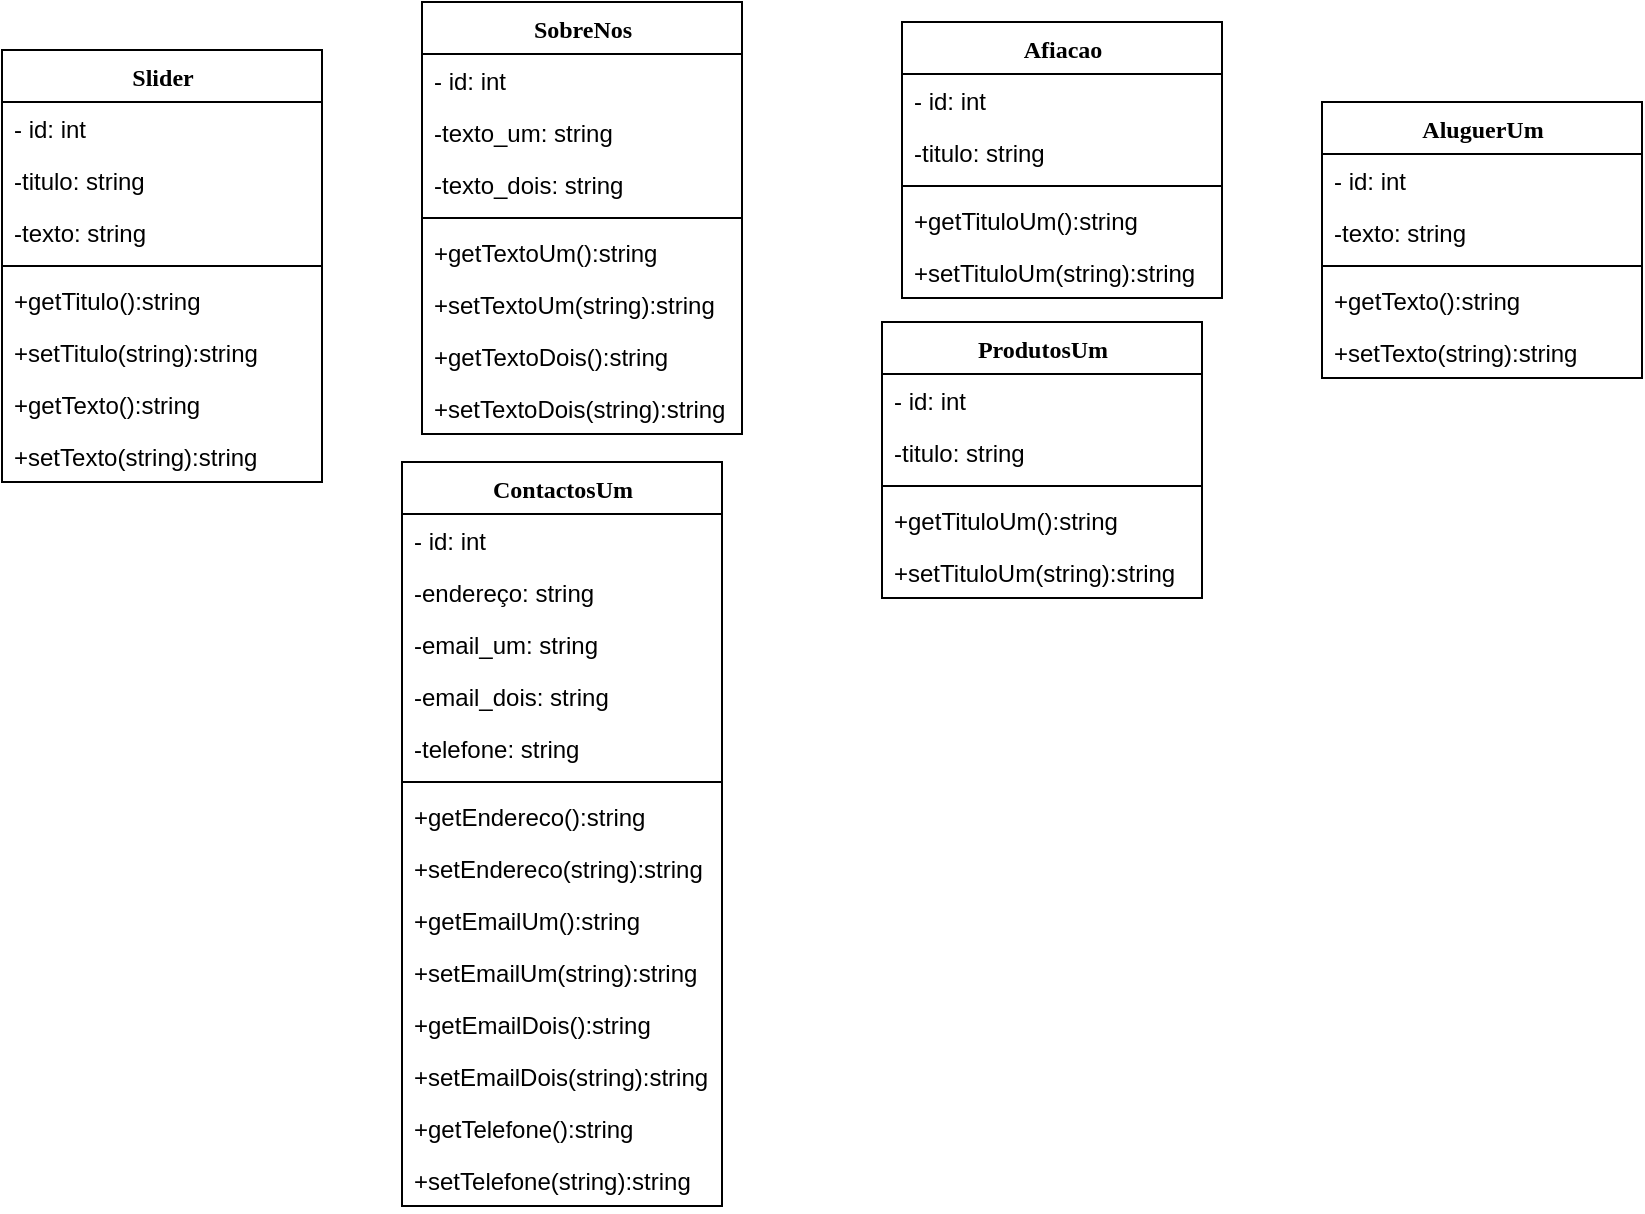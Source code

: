 <mxfile version="13.1.5" type="device"><diagram name="Page-1" id="6133507b-19e7-1e82-6fc7-422aa6c4b21f"><mxGraphModel dx="1112" dy="499" grid="1" gridSize="10" guides="1" tooltips="1" connect="1" arrows="1" fold="1" page="1" pageScale="1" pageWidth="1100" pageHeight="850" background="#ffffff" math="0" shadow="0"><root><mxCell id="0"/><mxCell id="1" parent="0"/><mxCell id="ilswbd8w8M0LT1JiK1e6-6" value="SobreNos" style="swimlane;html=1;fontStyle=1;align=center;verticalAlign=top;childLayout=stackLayout;horizontal=1;startSize=26;horizontalStack=0;resizeParent=1;resizeLast=0;collapsible=1;marginBottom=0;swimlaneFillColor=#ffffff;rounded=0;shadow=0;comic=0;labelBackgroundColor=none;strokeWidth=1;fillColor=none;fontFamily=Verdana;fontSize=12" vertex="1" parent="1"><mxGeometry x="240" y="130" width="160" height="216" as="geometry"/></mxCell><mxCell id="ilswbd8w8M0LT1JiK1e6-7" value="- id: int" style="text;html=1;strokeColor=none;fillColor=none;align=left;verticalAlign=top;spacingLeft=4;spacingRight=4;whiteSpace=wrap;overflow=hidden;rotatable=0;points=[[0,0.5],[1,0.5]];portConstraint=eastwest;" vertex="1" parent="ilswbd8w8M0LT1JiK1e6-6"><mxGeometry y="26" width="160" height="26" as="geometry"/></mxCell><mxCell id="ilswbd8w8M0LT1JiK1e6-8" value="-texto_um: string" style="text;html=1;strokeColor=none;fillColor=none;align=left;verticalAlign=top;spacingLeft=4;spacingRight=4;whiteSpace=wrap;overflow=hidden;rotatable=0;points=[[0,0.5],[1,0.5]];portConstraint=eastwest;" vertex="1" parent="ilswbd8w8M0LT1JiK1e6-6"><mxGeometry y="52" width="160" height="26" as="geometry"/></mxCell><mxCell id="ilswbd8w8M0LT1JiK1e6-9" value="-texto_dois: string" style="text;html=1;strokeColor=none;fillColor=none;align=left;verticalAlign=top;spacingLeft=4;spacingRight=4;whiteSpace=wrap;overflow=hidden;rotatable=0;points=[[0,0.5],[1,0.5]];portConstraint=eastwest;" vertex="1" parent="ilswbd8w8M0LT1JiK1e6-6"><mxGeometry y="78" width="160" height="26" as="geometry"/></mxCell><mxCell id="ilswbd8w8M0LT1JiK1e6-10" value="" style="line;html=1;strokeWidth=1;fillColor=none;align=left;verticalAlign=middle;spacingTop=-1;spacingLeft=3;spacingRight=3;rotatable=0;labelPosition=right;points=[];portConstraint=eastwest;" vertex="1" parent="ilswbd8w8M0LT1JiK1e6-6"><mxGeometry y="104" width="160" height="8" as="geometry"/></mxCell><mxCell id="ilswbd8w8M0LT1JiK1e6-11" value="+getTextoUm():string" style="text;html=1;strokeColor=none;fillColor=none;align=left;verticalAlign=top;spacingLeft=4;spacingRight=4;whiteSpace=wrap;overflow=hidden;rotatable=0;points=[[0,0.5],[1,0.5]];portConstraint=eastwest;" vertex="1" parent="ilswbd8w8M0LT1JiK1e6-6"><mxGeometry y="112" width="160" height="26" as="geometry"/></mxCell><mxCell id="ilswbd8w8M0LT1JiK1e6-12" value="+setTextoUm(string):string" style="text;html=1;strokeColor=none;fillColor=none;align=left;verticalAlign=top;spacingLeft=4;spacingRight=4;whiteSpace=wrap;overflow=hidden;rotatable=0;points=[[0,0.5],[1,0.5]];portConstraint=eastwest;" vertex="1" parent="ilswbd8w8M0LT1JiK1e6-6"><mxGeometry y="138" width="160" height="26" as="geometry"/></mxCell><mxCell id="ilswbd8w8M0LT1JiK1e6-13" value="+getTextoDois():string" style="text;html=1;strokeColor=none;fillColor=none;align=left;verticalAlign=top;spacingLeft=4;spacingRight=4;whiteSpace=wrap;overflow=hidden;rotatable=0;points=[[0,0.5],[1,0.5]];portConstraint=eastwest;" vertex="1" parent="ilswbd8w8M0LT1JiK1e6-6"><mxGeometry y="164" width="160" height="26" as="geometry"/></mxCell><mxCell id="ilswbd8w8M0LT1JiK1e6-14" value="+setTextoDois(string):string" style="text;html=1;strokeColor=none;fillColor=none;align=left;verticalAlign=top;spacingLeft=4;spacingRight=4;whiteSpace=wrap;overflow=hidden;rotatable=0;points=[[0,0.5],[1,0.5]];portConstraint=eastwest;" vertex="1" parent="ilswbd8w8M0LT1JiK1e6-6"><mxGeometry y="190" width="160" height="26" as="geometry"/></mxCell><mxCell id="ilswbd8w8M0LT1JiK1e6-15" value="Afiacao" style="swimlane;html=1;fontStyle=1;align=center;verticalAlign=top;childLayout=stackLayout;horizontal=1;startSize=26;horizontalStack=0;resizeParent=1;resizeLast=0;collapsible=1;marginBottom=0;swimlaneFillColor=#ffffff;rounded=0;shadow=0;comic=0;labelBackgroundColor=none;strokeWidth=1;fillColor=none;fontFamily=Verdana;fontSize=12" vertex="1" parent="1"><mxGeometry x="480" y="140" width="160" height="138" as="geometry"/></mxCell><mxCell id="ilswbd8w8M0LT1JiK1e6-16" value="- id: int" style="text;html=1;strokeColor=none;fillColor=none;align=left;verticalAlign=top;spacingLeft=4;spacingRight=4;whiteSpace=wrap;overflow=hidden;rotatable=0;points=[[0,0.5],[1,0.5]];portConstraint=eastwest;" vertex="1" parent="ilswbd8w8M0LT1JiK1e6-15"><mxGeometry y="26" width="160" height="26" as="geometry"/></mxCell><mxCell id="ilswbd8w8M0LT1JiK1e6-17" value="-titulo: string" style="text;html=1;strokeColor=none;fillColor=none;align=left;verticalAlign=top;spacingLeft=4;spacingRight=4;whiteSpace=wrap;overflow=hidden;rotatable=0;points=[[0,0.5],[1,0.5]];portConstraint=eastwest;" vertex="1" parent="ilswbd8w8M0LT1JiK1e6-15"><mxGeometry y="52" width="160" height="26" as="geometry"/></mxCell><mxCell id="ilswbd8w8M0LT1JiK1e6-19" value="" style="line;html=1;strokeWidth=1;fillColor=none;align=left;verticalAlign=middle;spacingTop=-1;spacingLeft=3;spacingRight=3;rotatable=0;labelPosition=right;points=[];portConstraint=eastwest;" vertex="1" parent="ilswbd8w8M0LT1JiK1e6-15"><mxGeometry y="78" width="160" height="8" as="geometry"/></mxCell><mxCell id="ilswbd8w8M0LT1JiK1e6-20" value="+getTituloUm():string" style="text;html=1;strokeColor=none;fillColor=none;align=left;verticalAlign=top;spacingLeft=4;spacingRight=4;whiteSpace=wrap;overflow=hidden;rotatable=0;points=[[0,0.5],[1,0.5]];portConstraint=eastwest;" vertex="1" parent="ilswbd8w8M0LT1JiK1e6-15"><mxGeometry y="86" width="160" height="26" as="geometry"/></mxCell><mxCell id="ilswbd8w8M0LT1JiK1e6-21" value="+setTituloUm(string):string" style="text;html=1;strokeColor=none;fillColor=none;align=left;verticalAlign=top;spacingLeft=4;spacingRight=4;whiteSpace=wrap;overflow=hidden;rotatable=0;points=[[0,0.5],[1,0.5]];portConstraint=eastwest;" vertex="1" parent="ilswbd8w8M0LT1JiK1e6-15"><mxGeometry y="112" width="160" height="26" as="geometry"/></mxCell><mxCell id="78961159f06e98e8-17" value="Slider" style="swimlane;html=1;fontStyle=1;align=center;verticalAlign=top;childLayout=stackLayout;horizontal=1;startSize=26;horizontalStack=0;resizeParent=1;resizeLast=0;collapsible=1;marginBottom=0;swimlaneFillColor=#ffffff;rounded=0;shadow=0;comic=0;labelBackgroundColor=none;strokeWidth=1;fillColor=none;fontFamily=Verdana;fontSize=12" parent="1" vertex="1"><mxGeometry x="30" y="154" width="160" height="216" as="geometry"/></mxCell><mxCell id="78961159f06e98e8-23" value="- id: int" style="text;html=1;strokeColor=none;fillColor=none;align=left;verticalAlign=top;spacingLeft=4;spacingRight=4;whiteSpace=wrap;overflow=hidden;rotatable=0;points=[[0,0.5],[1,0.5]];portConstraint=eastwest;" parent="78961159f06e98e8-17" vertex="1"><mxGeometry y="26" width="160" height="26" as="geometry"/></mxCell><mxCell id="ilswbd8w8M0LT1JiK1e6-1" value="-titulo: string" style="text;html=1;strokeColor=none;fillColor=none;align=left;verticalAlign=top;spacingLeft=4;spacingRight=4;whiteSpace=wrap;overflow=hidden;rotatable=0;points=[[0,0.5],[1,0.5]];portConstraint=eastwest;" vertex="1" parent="78961159f06e98e8-17"><mxGeometry y="52" width="160" height="26" as="geometry"/></mxCell><mxCell id="78961159f06e98e8-24" value="-texto: string" style="text;html=1;strokeColor=none;fillColor=none;align=left;verticalAlign=top;spacingLeft=4;spacingRight=4;whiteSpace=wrap;overflow=hidden;rotatable=0;points=[[0,0.5],[1,0.5]];portConstraint=eastwest;" parent="78961159f06e98e8-17" vertex="1"><mxGeometry y="78" width="160" height="26" as="geometry"/></mxCell><mxCell id="78961159f06e98e8-19" value="" style="line;html=1;strokeWidth=1;fillColor=none;align=left;verticalAlign=middle;spacingTop=-1;spacingLeft=3;spacingRight=3;rotatable=0;labelPosition=right;points=[];portConstraint=eastwest;" parent="78961159f06e98e8-17" vertex="1"><mxGeometry y="104" width="160" height="8" as="geometry"/></mxCell><mxCell id="ilswbd8w8M0LT1JiK1e6-5" value="+getTitulo():string" style="text;html=1;strokeColor=none;fillColor=none;align=left;verticalAlign=top;spacingLeft=4;spacingRight=4;whiteSpace=wrap;overflow=hidden;rotatable=0;points=[[0,0.5],[1,0.5]];portConstraint=eastwest;" vertex="1" parent="78961159f06e98e8-17"><mxGeometry y="112" width="160" height="26" as="geometry"/></mxCell><mxCell id="ilswbd8w8M0LT1JiK1e6-4" value="+setTitulo(string):string" style="text;html=1;strokeColor=none;fillColor=none;align=left;verticalAlign=top;spacingLeft=4;spacingRight=4;whiteSpace=wrap;overflow=hidden;rotatable=0;points=[[0,0.5],[1,0.5]];portConstraint=eastwest;" vertex="1" parent="78961159f06e98e8-17"><mxGeometry y="138" width="160" height="26" as="geometry"/></mxCell><mxCell id="ilswbd8w8M0LT1JiK1e6-3" value="+getTexto():string" style="text;html=1;strokeColor=none;fillColor=none;align=left;verticalAlign=top;spacingLeft=4;spacingRight=4;whiteSpace=wrap;overflow=hidden;rotatable=0;points=[[0,0.5],[1,0.5]];portConstraint=eastwest;" vertex="1" parent="78961159f06e98e8-17"><mxGeometry y="164" width="160" height="26" as="geometry"/></mxCell><mxCell id="78961159f06e98e8-27" value="+setTexto(string):string" style="text;html=1;strokeColor=none;fillColor=none;align=left;verticalAlign=top;spacingLeft=4;spacingRight=4;whiteSpace=wrap;overflow=hidden;rotatable=0;points=[[0,0.5],[1,0.5]];portConstraint=eastwest;" parent="78961159f06e98e8-17" vertex="1"><mxGeometry y="190" width="160" height="26" as="geometry"/></mxCell><mxCell id="ilswbd8w8M0LT1JiK1e6-30" value="ProdutosUm" style="swimlane;html=1;fontStyle=1;align=center;verticalAlign=top;childLayout=stackLayout;horizontal=1;startSize=26;horizontalStack=0;resizeParent=1;resizeLast=0;collapsible=1;marginBottom=0;swimlaneFillColor=#ffffff;rounded=0;shadow=0;comic=0;labelBackgroundColor=none;strokeWidth=1;fillColor=none;fontFamily=Verdana;fontSize=12" vertex="1" parent="1"><mxGeometry x="470" y="290" width="160" height="138" as="geometry"/></mxCell><mxCell id="ilswbd8w8M0LT1JiK1e6-31" value="- id: int" style="text;html=1;strokeColor=none;fillColor=none;align=left;verticalAlign=top;spacingLeft=4;spacingRight=4;whiteSpace=wrap;overflow=hidden;rotatable=0;points=[[0,0.5],[1,0.5]];portConstraint=eastwest;" vertex="1" parent="ilswbd8w8M0LT1JiK1e6-30"><mxGeometry y="26" width="160" height="26" as="geometry"/></mxCell><mxCell id="ilswbd8w8M0LT1JiK1e6-32" value="-titulo: string" style="text;html=1;strokeColor=none;fillColor=none;align=left;verticalAlign=top;spacingLeft=4;spacingRight=4;whiteSpace=wrap;overflow=hidden;rotatable=0;points=[[0,0.5],[1,0.5]];portConstraint=eastwest;" vertex="1" parent="ilswbd8w8M0LT1JiK1e6-30"><mxGeometry y="52" width="160" height="26" as="geometry"/></mxCell><mxCell id="ilswbd8w8M0LT1JiK1e6-33" value="" style="line;html=1;strokeWidth=1;fillColor=none;align=left;verticalAlign=middle;spacingTop=-1;spacingLeft=3;spacingRight=3;rotatable=0;labelPosition=right;points=[];portConstraint=eastwest;" vertex="1" parent="ilswbd8w8M0LT1JiK1e6-30"><mxGeometry y="78" width="160" height="8" as="geometry"/></mxCell><mxCell id="ilswbd8w8M0LT1JiK1e6-34" value="+getTituloUm():string" style="text;html=1;strokeColor=none;fillColor=none;align=left;verticalAlign=top;spacingLeft=4;spacingRight=4;whiteSpace=wrap;overflow=hidden;rotatable=0;points=[[0,0.5],[1,0.5]];portConstraint=eastwest;" vertex="1" parent="ilswbd8w8M0LT1JiK1e6-30"><mxGeometry y="86" width="160" height="26" as="geometry"/></mxCell><mxCell id="ilswbd8w8M0LT1JiK1e6-35" value="+setTituloUm(string):string" style="text;html=1;strokeColor=none;fillColor=none;align=left;verticalAlign=top;spacingLeft=4;spacingRight=4;whiteSpace=wrap;overflow=hidden;rotatable=0;points=[[0,0.5],[1,0.5]];portConstraint=eastwest;" vertex="1" parent="ilswbd8w8M0LT1JiK1e6-30"><mxGeometry y="112" width="160" height="26" as="geometry"/></mxCell><mxCell id="ilswbd8w8M0LT1JiK1e6-36" value="ContactosUm&lt;br&gt;" style="swimlane;html=1;fontStyle=1;align=center;verticalAlign=top;childLayout=stackLayout;horizontal=1;startSize=26;horizontalStack=0;resizeParent=1;resizeLast=0;collapsible=1;marginBottom=0;swimlaneFillColor=#ffffff;rounded=0;shadow=0;comic=0;labelBackgroundColor=none;strokeWidth=1;fillColor=none;fontFamily=Verdana;fontSize=12" vertex="1" parent="1"><mxGeometry x="230" y="360" width="160" height="372" as="geometry"/></mxCell><mxCell id="ilswbd8w8M0LT1JiK1e6-37" value="- id: int" style="text;html=1;strokeColor=none;fillColor=none;align=left;verticalAlign=top;spacingLeft=4;spacingRight=4;whiteSpace=wrap;overflow=hidden;rotatable=0;points=[[0,0.5],[1,0.5]];portConstraint=eastwest;" vertex="1" parent="ilswbd8w8M0LT1JiK1e6-36"><mxGeometry y="26" width="160" height="26" as="geometry"/></mxCell><mxCell id="ilswbd8w8M0LT1JiK1e6-38" value="-endereço: string" style="text;html=1;strokeColor=none;fillColor=none;align=left;verticalAlign=top;spacingLeft=4;spacingRight=4;whiteSpace=wrap;overflow=hidden;rotatable=0;points=[[0,0.5],[1,0.5]];portConstraint=eastwest;" vertex="1" parent="ilswbd8w8M0LT1JiK1e6-36"><mxGeometry y="52" width="160" height="26" as="geometry"/></mxCell><mxCell id="ilswbd8w8M0LT1JiK1e6-45" value="-email_um: string" style="text;html=1;strokeColor=none;fillColor=none;align=left;verticalAlign=top;spacingLeft=4;spacingRight=4;whiteSpace=wrap;overflow=hidden;rotatable=0;points=[[0,0.5],[1,0.5]];portConstraint=eastwest;" vertex="1" parent="ilswbd8w8M0LT1JiK1e6-36"><mxGeometry y="78" width="160" height="26" as="geometry"/></mxCell><mxCell id="ilswbd8w8M0LT1JiK1e6-46" value="-email_dois: string" style="text;html=1;strokeColor=none;fillColor=none;align=left;verticalAlign=top;spacingLeft=4;spacingRight=4;whiteSpace=wrap;overflow=hidden;rotatable=0;points=[[0,0.5],[1,0.5]];portConstraint=eastwest;" vertex="1" parent="ilswbd8w8M0LT1JiK1e6-36"><mxGeometry y="104" width="160" height="26" as="geometry"/></mxCell><mxCell id="ilswbd8w8M0LT1JiK1e6-39" value="-telefone: string" style="text;html=1;strokeColor=none;fillColor=none;align=left;verticalAlign=top;spacingLeft=4;spacingRight=4;whiteSpace=wrap;overflow=hidden;rotatable=0;points=[[0,0.5],[1,0.5]];portConstraint=eastwest;" vertex="1" parent="ilswbd8w8M0LT1JiK1e6-36"><mxGeometry y="130" width="160" height="26" as="geometry"/></mxCell><mxCell id="ilswbd8w8M0LT1JiK1e6-40" value="" style="line;html=1;strokeWidth=1;fillColor=none;align=left;verticalAlign=middle;spacingTop=-1;spacingLeft=3;spacingRight=3;rotatable=0;labelPosition=right;points=[];portConstraint=eastwest;" vertex="1" parent="ilswbd8w8M0LT1JiK1e6-36"><mxGeometry y="156" width="160" height="8" as="geometry"/></mxCell><mxCell id="ilswbd8w8M0LT1JiK1e6-41" value="+getEndereco():string" style="text;html=1;strokeColor=none;fillColor=none;align=left;verticalAlign=top;spacingLeft=4;spacingRight=4;whiteSpace=wrap;overflow=hidden;rotatable=0;points=[[0,0.5],[1,0.5]];portConstraint=eastwest;" vertex="1" parent="ilswbd8w8M0LT1JiK1e6-36"><mxGeometry y="164" width="160" height="26" as="geometry"/></mxCell><mxCell id="ilswbd8w8M0LT1JiK1e6-42" value="+setEndereco(string):string" style="text;html=1;strokeColor=none;fillColor=none;align=left;verticalAlign=top;spacingLeft=4;spacingRight=4;whiteSpace=wrap;overflow=hidden;rotatable=0;points=[[0,0.5],[1,0.5]];portConstraint=eastwest;" vertex="1" parent="ilswbd8w8M0LT1JiK1e6-36"><mxGeometry y="190" width="160" height="26" as="geometry"/></mxCell><mxCell id="ilswbd8w8M0LT1JiK1e6-43" value="+getEmailUm():string" style="text;html=1;strokeColor=none;fillColor=none;align=left;verticalAlign=top;spacingLeft=4;spacingRight=4;whiteSpace=wrap;overflow=hidden;rotatable=0;points=[[0,0.5],[1,0.5]];portConstraint=eastwest;" vertex="1" parent="ilswbd8w8M0LT1JiK1e6-36"><mxGeometry y="216" width="160" height="26" as="geometry"/></mxCell><mxCell id="ilswbd8w8M0LT1JiK1e6-47" value="+setEmailUm(string):string" style="text;html=1;strokeColor=none;fillColor=none;align=left;verticalAlign=top;spacingLeft=4;spacingRight=4;whiteSpace=wrap;overflow=hidden;rotatable=0;points=[[0,0.5],[1,0.5]];portConstraint=eastwest;" vertex="1" parent="ilswbd8w8M0LT1JiK1e6-36"><mxGeometry y="242" width="160" height="26" as="geometry"/></mxCell><mxCell id="ilswbd8w8M0LT1JiK1e6-48" value="+getEmailDois():string" style="text;html=1;strokeColor=none;fillColor=none;align=left;verticalAlign=top;spacingLeft=4;spacingRight=4;whiteSpace=wrap;overflow=hidden;rotatable=0;points=[[0,0.5],[1,0.5]];portConstraint=eastwest;" vertex="1" parent="ilswbd8w8M0LT1JiK1e6-36"><mxGeometry y="268" width="160" height="26" as="geometry"/></mxCell><mxCell id="ilswbd8w8M0LT1JiK1e6-49" value="+setEmailDois(string):string" style="text;html=1;strokeColor=none;fillColor=none;align=left;verticalAlign=top;spacingLeft=4;spacingRight=4;whiteSpace=wrap;overflow=hidden;rotatable=0;points=[[0,0.5],[1,0.5]];portConstraint=eastwest;" vertex="1" parent="ilswbd8w8M0LT1JiK1e6-36"><mxGeometry y="294" width="160" height="26" as="geometry"/></mxCell><mxCell id="ilswbd8w8M0LT1JiK1e6-50" value="+getTelefone():string" style="text;html=1;strokeColor=none;fillColor=none;align=left;verticalAlign=top;spacingLeft=4;spacingRight=4;whiteSpace=wrap;overflow=hidden;rotatable=0;points=[[0,0.5],[1,0.5]];portConstraint=eastwest;" vertex="1" parent="ilswbd8w8M0LT1JiK1e6-36"><mxGeometry y="320" width="160" height="26" as="geometry"/></mxCell><mxCell id="ilswbd8w8M0LT1JiK1e6-44" value="+setTelefone(string):string" style="text;html=1;strokeColor=none;fillColor=none;align=left;verticalAlign=top;spacingLeft=4;spacingRight=4;whiteSpace=wrap;overflow=hidden;rotatable=0;points=[[0,0.5],[1,0.5]];portConstraint=eastwest;" vertex="1" parent="ilswbd8w8M0LT1JiK1e6-36"><mxGeometry y="346" width="160" height="26" as="geometry"/></mxCell><mxCell id="ilswbd8w8M0LT1JiK1e6-24" value="AluguerUm&lt;br&gt;" style="swimlane;html=1;fontStyle=1;align=center;verticalAlign=top;childLayout=stackLayout;horizontal=1;startSize=26;horizontalStack=0;resizeParent=1;resizeLast=0;collapsible=1;marginBottom=0;swimlaneFillColor=#ffffff;rounded=0;shadow=0;comic=0;labelBackgroundColor=none;strokeWidth=1;fillColor=none;fontFamily=Verdana;fontSize=12" vertex="1" parent="1"><mxGeometry x="690" y="180" width="160" height="138" as="geometry"/></mxCell><mxCell id="ilswbd8w8M0LT1JiK1e6-25" value="- id: int" style="text;html=1;strokeColor=none;fillColor=none;align=left;verticalAlign=top;spacingLeft=4;spacingRight=4;whiteSpace=wrap;overflow=hidden;rotatable=0;points=[[0,0.5],[1,0.5]];portConstraint=eastwest;" vertex="1" parent="ilswbd8w8M0LT1JiK1e6-24"><mxGeometry y="26" width="160" height="26" as="geometry"/></mxCell><mxCell id="ilswbd8w8M0LT1JiK1e6-26" value="-texto: string" style="text;html=1;strokeColor=none;fillColor=none;align=left;verticalAlign=top;spacingLeft=4;spacingRight=4;whiteSpace=wrap;overflow=hidden;rotatable=0;points=[[0,0.5],[1,0.5]];portConstraint=eastwest;" vertex="1" parent="ilswbd8w8M0LT1JiK1e6-24"><mxGeometry y="52" width="160" height="26" as="geometry"/></mxCell><mxCell id="ilswbd8w8M0LT1JiK1e6-27" value="" style="line;html=1;strokeWidth=1;fillColor=none;align=left;verticalAlign=middle;spacingTop=-1;spacingLeft=3;spacingRight=3;rotatable=0;labelPosition=right;points=[];portConstraint=eastwest;" vertex="1" parent="ilswbd8w8M0LT1JiK1e6-24"><mxGeometry y="78" width="160" height="8" as="geometry"/></mxCell><mxCell id="ilswbd8w8M0LT1JiK1e6-28" value="+getTexto():string" style="text;html=1;strokeColor=none;fillColor=none;align=left;verticalAlign=top;spacingLeft=4;spacingRight=4;whiteSpace=wrap;overflow=hidden;rotatable=0;points=[[0,0.5],[1,0.5]];portConstraint=eastwest;" vertex="1" parent="ilswbd8w8M0LT1JiK1e6-24"><mxGeometry y="86" width="160" height="26" as="geometry"/></mxCell><mxCell id="ilswbd8w8M0LT1JiK1e6-29" value="+setTexto(string):string" style="text;html=1;strokeColor=none;fillColor=none;align=left;verticalAlign=top;spacingLeft=4;spacingRight=4;whiteSpace=wrap;overflow=hidden;rotatable=0;points=[[0,0.5],[1,0.5]];portConstraint=eastwest;" vertex="1" parent="ilswbd8w8M0LT1JiK1e6-24"><mxGeometry y="112" width="160" height="26" as="geometry"/></mxCell></root></mxGraphModel></diagram></mxfile>